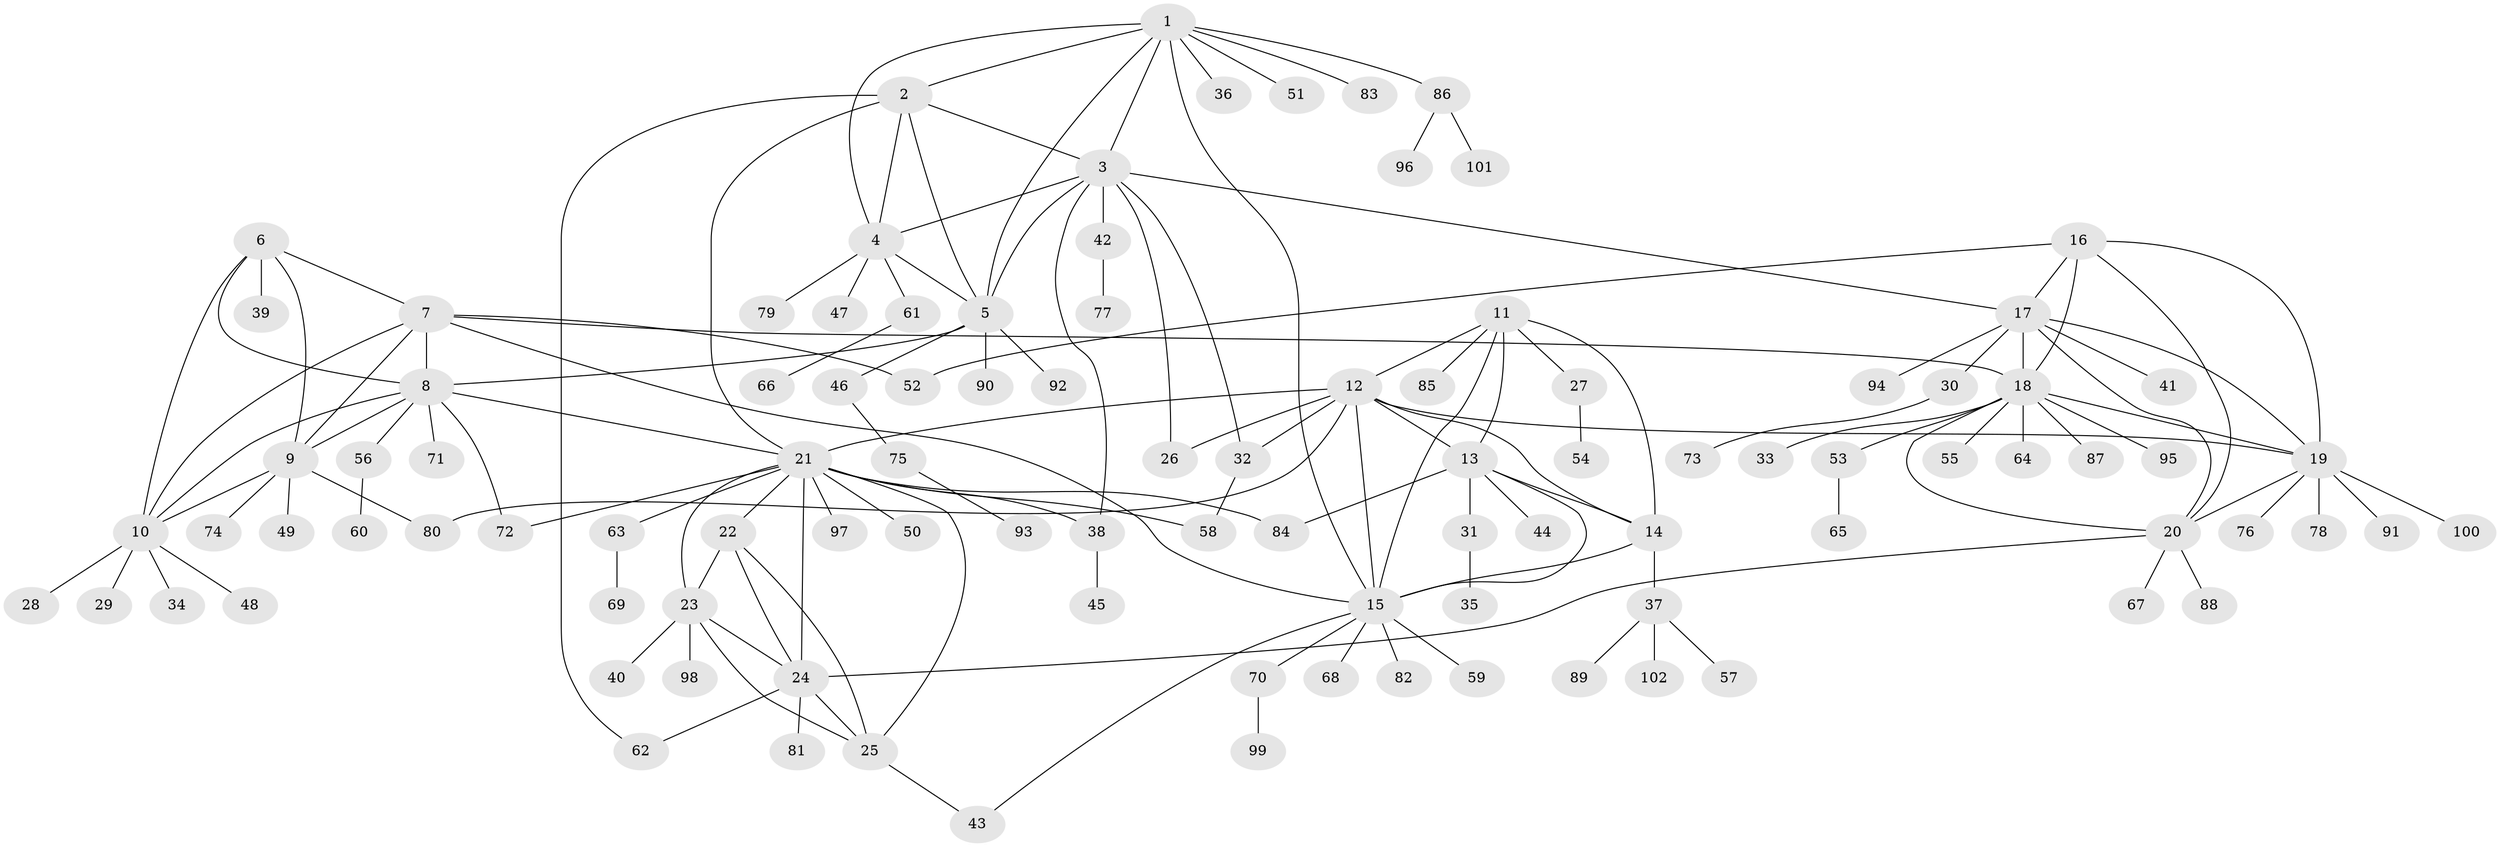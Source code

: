 // coarse degree distribution, {7: 0.0273972602739726, 5: 0.0547945205479452, 12: 0.0273972602739726, 6: 0.0547945205479452, 8: 0.0547945205479452, 11: 0.0136986301369863, 10: 0.0136986301369863, 4: 0.0410958904109589, 2: 0.0958904109589041, 1: 0.6027397260273972, 3: 0.0136986301369863}
// Generated by graph-tools (version 1.1) at 2025/42/03/06/25 10:42:12]
// undirected, 102 vertices, 147 edges
graph export_dot {
graph [start="1"]
  node [color=gray90,style=filled];
  1;
  2;
  3;
  4;
  5;
  6;
  7;
  8;
  9;
  10;
  11;
  12;
  13;
  14;
  15;
  16;
  17;
  18;
  19;
  20;
  21;
  22;
  23;
  24;
  25;
  26;
  27;
  28;
  29;
  30;
  31;
  32;
  33;
  34;
  35;
  36;
  37;
  38;
  39;
  40;
  41;
  42;
  43;
  44;
  45;
  46;
  47;
  48;
  49;
  50;
  51;
  52;
  53;
  54;
  55;
  56;
  57;
  58;
  59;
  60;
  61;
  62;
  63;
  64;
  65;
  66;
  67;
  68;
  69;
  70;
  71;
  72;
  73;
  74;
  75;
  76;
  77;
  78;
  79;
  80;
  81;
  82;
  83;
  84;
  85;
  86;
  87;
  88;
  89;
  90;
  91;
  92;
  93;
  94;
  95;
  96;
  97;
  98;
  99;
  100;
  101;
  102;
  1 -- 2;
  1 -- 3;
  1 -- 4;
  1 -- 5;
  1 -- 15;
  1 -- 36;
  1 -- 51;
  1 -- 83;
  1 -- 86;
  2 -- 3;
  2 -- 4;
  2 -- 5;
  2 -- 21;
  2 -- 62;
  3 -- 4;
  3 -- 5;
  3 -- 17;
  3 -- 26;
  3 -- 32;
  3 -- 38;
  3 -- 42;
  4 -- 5;
  4 -- 47;
  4 -- 61;
  4 -- 79;
  5 -- 8;
  5 -- 46;
  5 -- 90;
  5 -- 92;
  6 -- 7;
  6 -- 8;
  6 -- 9;
  6 -- 10;
  6 -- 39;
  7 -- 8;
  7 -- 9;
  7 -- 10;
  7 -- 15;
  7 -- 18;
  7 -- 52;
  8 -- 9;
  8 -- 10;
  8 -- 21;
  8 -- 56;
  8 -- 71;
  8 -- 72;
  9 -- 10;
  9 -- 49;
  9 -- 74;
  9 -- 80;
  10 -- 28;
  10 -- 29;
  10 -- 34;
  10 -- 48;
  11 -- 12;
  11 -- 13;
  11 -- 14;
  11 -- 15;
  11 -- 27;
  11 -- 85;
  12 -- 13;
  12 -- 14;
  12 -- 15;
  12 -- 19;
  12 -- 21;
  12 -- 26;
  12 -- 32;
  12 -- 80;
  13 -- 14;
  13 -- 15;
  13 -- 31;
  13 -- 44;
  13 -- 84;
  14 -- 15;
  14 -- 37;
  15 -- 43;
  15 -- 59;
  15 -- 68;
  15 -- 70;
  15 -- 82;
  16 -- 17;
  16 -- 18;
  16 -- 19;
  16 -- 20;
  16 -- 52;
  17 -- 18;
  17 -- 19;
  17 -- 20;
  17 -- 30;
  17 -- 41;
  17 -- 94;
  18 -- 19;
  18 -- 20;
  18 -- 33;
  18 -- 53;
  18 -- 55;
  18 -- 64;
  18 -- 87;
  18 -- 95;
  19 -- 20;
  19 -- 76;
  19 -- 78;
  19 -- 91;
  19 -- 100;
  20 -- 24;
  20 -- 67;
  20 -- 88;
  21 -- 22;
  21 -- 23;
  21 -- 24;
  21 -- 25;
  21 -- 38;
  21 -- 50;
  21 -- 58;
  21 -- 63;
  21 -- 72;
  21 -- 84;
  21 -- 97;
  22 -- 23;
  22 -- 24;
  22 -- 25;
  23 -- 24;
  23 -- 25;
  23 -- 40;
  23 -- 98;
  24 -- 25;
  24 -- 62;
  24 -- 81;
  25 -- 43;
  27 -- 54;
  30 -- 73;
  31 -- 35;
  32 -- 58;
  37 -- 57;
  37 -- 89;
  37 -- 102;
  38 -- 45;
  42 -- 77;
  46 -- 75;
  53 -- 65;
  56 -- 60;
  61 -- 66;
  63 -- 69;
  70 -- 99;
  75 -- 93;
  86 -- 96;
  86 -- 101;
}
